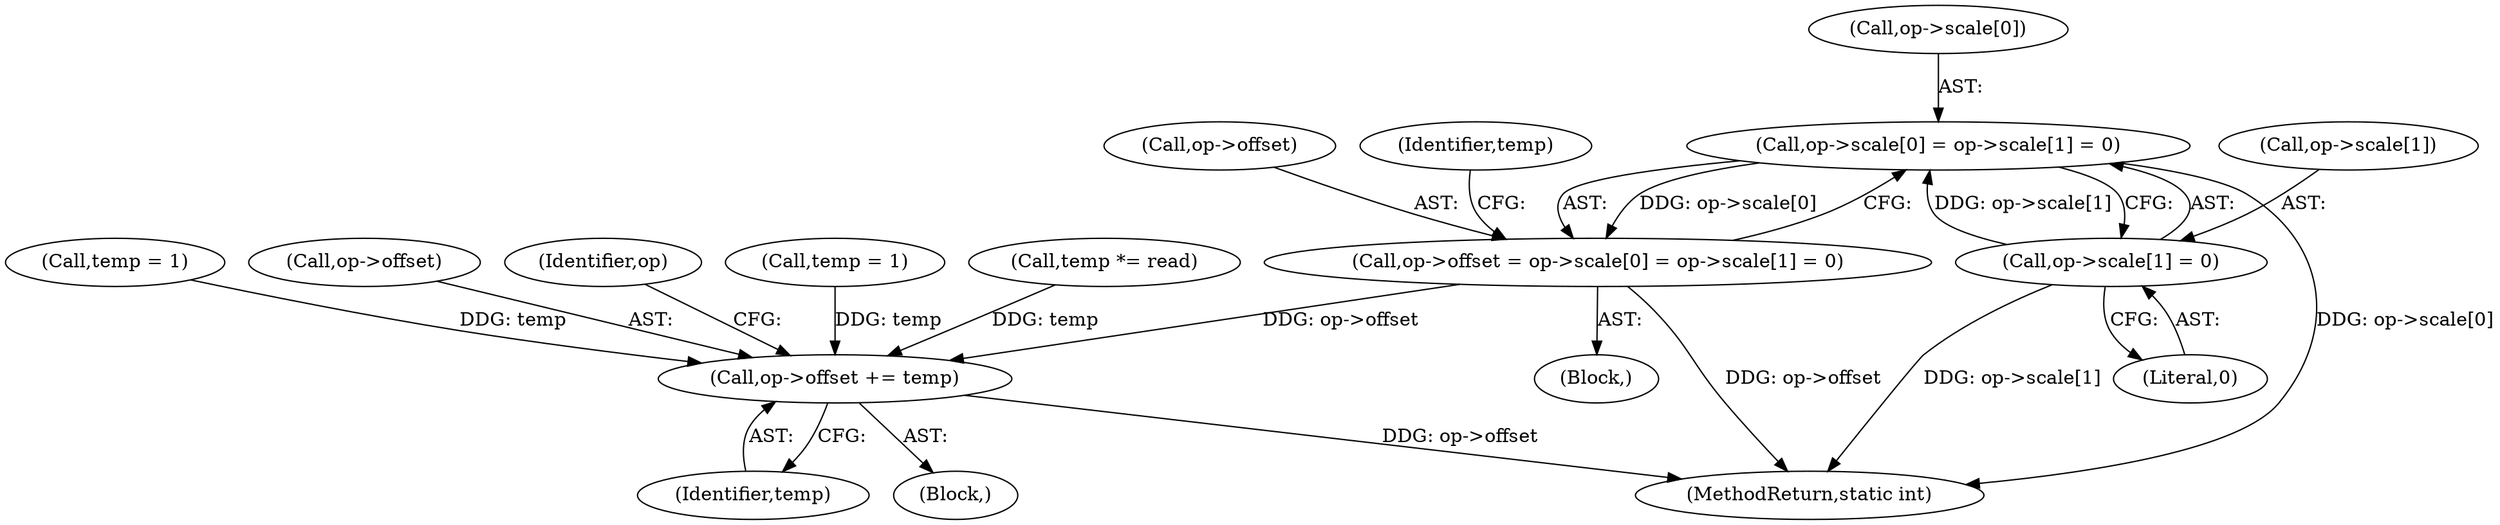 digraph "0_radare2_9b46d38dd3c4de6048a488b655c7319f845af185@array" {
"1000335" [label="(Call,op->scale[0] = op->scale[1] = 0)"];
"1000341" [label="(Call,op->scale[1] = 0)"];
"1000331" [label="(Call,op->offset = op->scale[0] = op->scale[1] = 0)"];
"1000438" [label="(Call,op->offset += temp)"];
"1000934" [label="(MethodReturn,static int)"];
"1000332" [label="(Call,op->offset)"];
"1000336" [label="(Call,op->scale[0])"];
"1000438" [label="(Call,op->offset += temp)"];
"1000442" [label="(Identifier,temp)"];
"1000342" [label="(Call,op->scale[1])"];
"1000350" [label="(Identifier,temp)"];
"1000450" [label="(Call,temp = 1)"];
"1000335" [label="(Call,op->scale[0] = op->scale[1] = 0)"];
"1000687" [label="(Call,temp *= read)"];
"1000341" [label="(Call,op->scale[1] = 0)"];
"1000347" [label="(Literal,0)"];
"1000349" [label="(Call,temp = 1)"];
"1000437" [label="(Block,)"];
"1000331" [label="(Call,op->offset = op->scale[0] = op->scale[1] = 0)"];
"1000439" [label="(Call,op->offset)"];
"1000446" [label="(Identifier,op)"];
"1000319" [label="(Block,)"];
"1000335" -> "1000331"  [label="AST: "];
"1000335" -> "1000341"  [label="CFG: "];
"1000336" -> "1000335"  [label="AST: "];
"1000341" -> "1000335"  [label="AST: "];
"1000331" -> "1000335"  [label="CFG: "];
"1000335" -> "1000934"  [label="DDG: op->scale[0]"];
"1000335" -> "1000331"  [label="DDG: op->scale[0]"];
"1000341" -> "1000335"  [label="DDG: op->scale[1]"];
"1000341" -> "1000347"  [label="CFG: "];
"1000342" -> "1000341"  [label="AST: "];
"1000347" -> "1000341"  [label="AST: "];
"1000341" -> "1000934"  [label="DDG: op->scale[1]"];
"1000331" -> "1000319"  [label="AST: "];
"1000332" -> "1000331"  [label="AST: "];
"1000350" -> "1000331"  [label="CFG: "];
"1000331" -> "1000934"  [label="DDG: op->offset"];
"1000331" -> "1000438"  [label="DDG: op->offset"];
"1000438" -> "1000437"  [label="AST: "];
"1000438" -> "1000442"  [label="CFG: "];
"1000439" -> "1000438"  [label="AST: "];
"1000442" -> "1000438"  [label="AST: "];
"1000446" -> "1000438"  [label="CFG: "];
"1000438" -> "1000934"  [label="DDG: op->offset"];
"1000349" -> "1000438"  [label="DDG: temp"];
"1000687" -> "1000438"  [label="DDG: temp"];
"1000450" -> "1000438"  [label="DDG: temp"];
}
